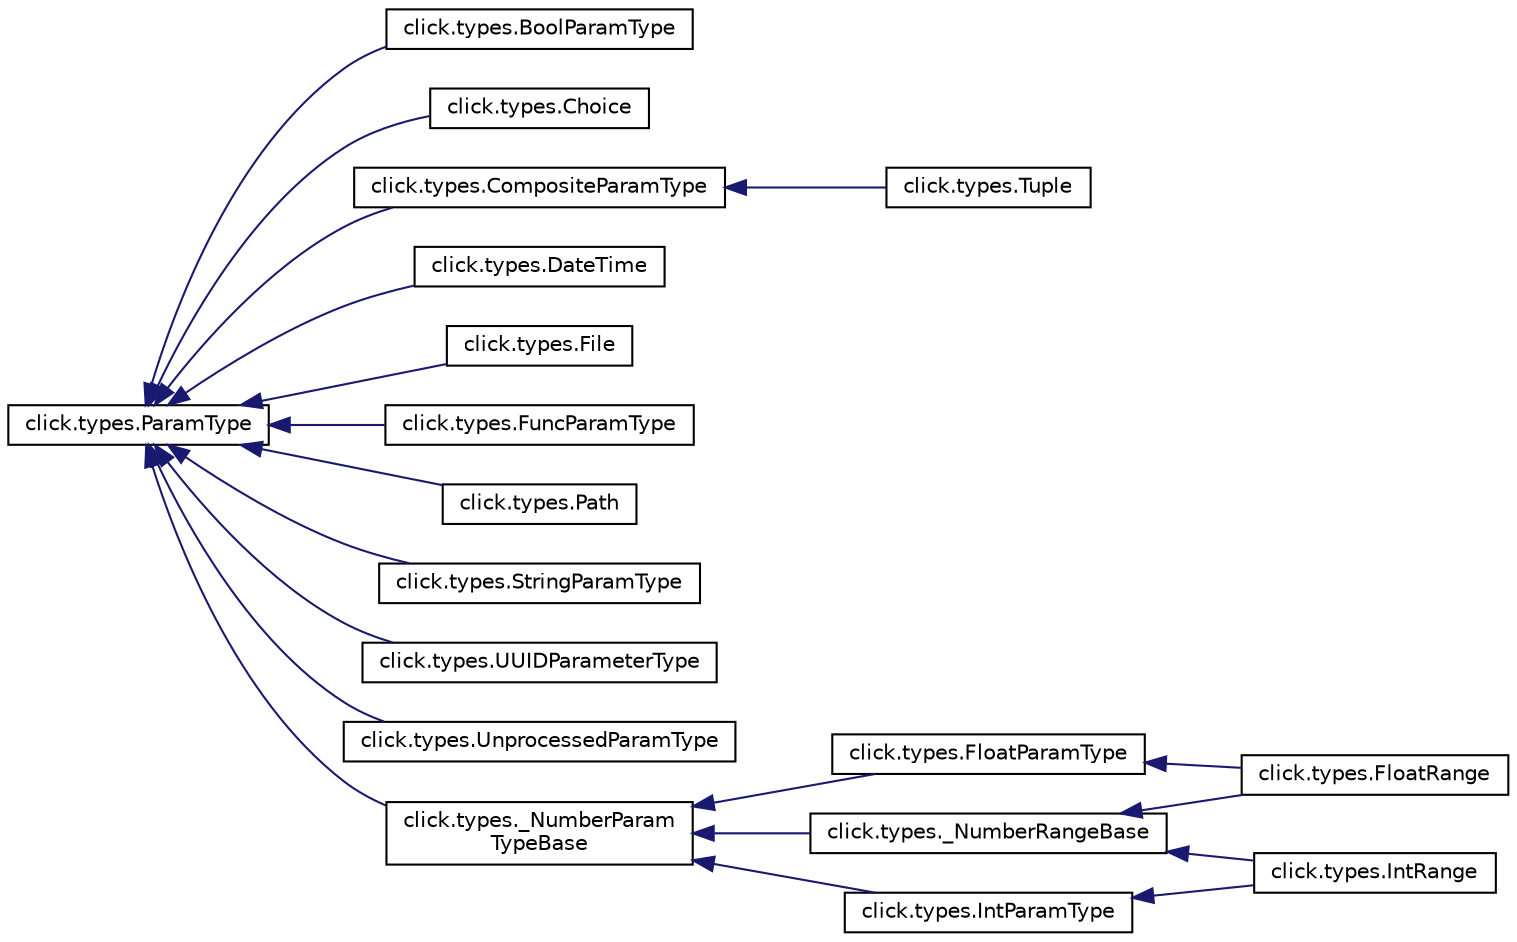 digraph "Graphical Class Hierarchy"
{
 // LATEX_PDF_SIZE
  edge [fontname="Helvetica",fontsize="10",labelfontname="Helvetica",labelfontsize="10"];
  node [fontname="Helvetica",fontsize="10",shape=record];
  rankdir="LR";
  Node0 [label="click.types.ParamType",height=0.2,width=0.4,color="black", fillcolor="white", style="filled",URL="$classclick_1_1types_1_1ParamType.html",tooltip=" "];
  Node0 -> Node1 [dir="back",color="midnightblue",fontsize="10",style="solid",fontname="Helvetica"];
  Node1 [label="click.types.BoolParamType",height=0.2,width=0.4,color="black", fillcolor="white", style="filled",URL="$classclick_1_1types_1_1BoolParamType.html",tooltip=" "];
  Node0 -> Node2 [dir="back",color="midnightblue",fontsize="10",style="solid",fontname="Helvetica"];
  Node2 [label="click.types.Choice",height=0.2,width=0.4,color="black", fillcolor="white", style="filled",URL="$classclick_1_1types_1_1Choice.html",tooltip=" "];
  Node0 -> Node3 [dir="back",color="midnightblue",fontsize="10",style="solid",fontname="Helvetica"];
  Node3 [label="click.types.CompositeParamType",height=0.2,width=0.4,color="black", fillcolor="white", style="filled",URL="$classclick_1_1types_1_1CompositeParamType.html",tooltip=" "];
  Node3 -> Node4 [dir="back",color="midnightblue",fontsize="10",style="solid",fontname="Helvetica"];
  Node4 [label="click.types.Tuple",height=0.2,width=0.4,color="black", fillcolor="white", style="filled",URL="$classclick_1_1types_1_1Tuple.html",tooltip=" "];
  Node0 -> Node5 [dir="back",color="midnightblue",fontsize="10",style="solid",fontname="Helvetica"];
  Node5 [label="click.types.DateTime",height=0.2,width=0.4,color="black", fillcolor="white", style="filled",URL="$classclick_1_1types_1_1DateTime.html",tooltip=" "];
  Node0 -> Node6 [dir="back",color="midnightblue",fontsize="10",style="solid",fontname="Helvetica"];
  Node6 [label="click.types.File",height=0.2,width=0.4,color="black", fillcolor="white", style="filled",URL="$classclick_1_1types_1_1File.html",tooltip=" "];
  Node0 -> Node7 [dir="back",color="midnightblue",fontsize="10",style="solid",fontname="Helvetica"];
  Node7 [label="click.types.FuncParamType",height=0.2,width=0.4,color="black", fillcolor="white", style="filled",URL="$classclick_1_1types_1_1FuncParamType.html",tooltip=" "];
  Node0 -> Node8 [dir="back",color="midnightblue",fontsize="10",style="solid",fontname="Helvetica"];
  Node8 [label="click.types.Path",height=0.2,width=0.4,color="black", fillcolor="white", style="filled",URL="$classclick_1_1types_1_1Path.html",tooltip=" "];
  Node0 -> Node9 [dir="back",color="midnightblue",fontsize="10",style="solid",fontname="Helvetica"];
  Node9 [label="click.types.StringParamType",height=0.2,width=0.4,color="black", fillcolor="white", style="filled",URL="$classclick_1_1types_1_1StringParamType.html",tooltip=" "];
  Node0 -> Node10 [dir="back",color="midnightblue",fontsize="10",style="solid",fontname="Helvetica"];
  Node10 [label="click.types.UUIDParameterType",height=0.2,width=0.4,color="black", fillcolor="white", style="filled",URL="$classclick_1_1types_1_1UUIDParameterType.html",tooltip=" "];
  Node0 -> Node11 [dir="back",color="midnightblue",fontsize="10",style="solid",fontname="Helvetica"];
  Node11 [label="click.types.UnprocessedParamType",height=0.2,width=0.4,color="black", fillcolor="white", style="filled",URL="$classclick_1_1types_1_1UnprocessedParamType.html",tooltip=" "];
  Node0 -> Node12 [dir="back",color="midnightblue",fontsize="10",style="solid",fontname="Helvetica"];
  Node12 [label="click.types._NumberParam\lTypeBase",height=0.2,width=0.4,color="black", fillcolor="white", style="filled",URL="$classclick_1_1types_1_1__NumberParamTypeBase.html",tooltip=" "];
  Node12 -> Node13 [dir="back",color="midnightblue",fontsize="10",style="solid",fontname="Helvetica"];
  Node13 [label="click.types.FloatParamType",height=0.2,width=0.4,color="black", fillcolor="white", style="filled",URL="$classclick_1_1types_1_1FloatParamType.html",tooltip=" "];
  Node13 -> Node14 [dir="back",color="midnightblue",fontsize="10",style="solid",fontname="Helvetica"];
  Node14 [label="click.types.FloatRange",height=0.2,width=0.4,color="black", fillcolor="white", style="filled",URL="$classclick_1_1types_1_1FloatRange.html",tooltip=" "];
  Node12 -> Node15 [dir="back",color="midnightblue",fontsize="10",style="solid",fontname="Helvetica"];
  Node15 [label="click.types.IntParamType",height=0.2,width=0.4,color="black", fillcolor="white", style="filled",URL="$classclick_1_1types_1_1IntParamType.html",tooltip=" "];
  Node15 -> Node16 [dir="back",color="midnightblue",fontsize="10",style="solid",fontname="Helvetica"];
  Node16 [label="click.types.IntRange",height=0.2,width=0.4,color="black", fillcolor="white", style="filled",URL="$classclick_1_1types_1_1IntRange.html",tooltip=" "];
  Node12 -> Node17 [dir="back",color="midnightblue",fontsize="10",style="solid",fontname="Helvetica"];
  Node17 [label="click.types._NumberRangeBase",height=0.2,width=0.4,color="black", fillcolor="white", style="filled",URL="$classclick_1_1types_1_1__NumberRangeBase.html",tooltip=" "];
  Node17 -> Node14 [dir="back",color="midnightblue",fontsize="10",style="solid",fontname="Helvetica"];
  Node17 -> Node16 [dir="back",color="midnightblue",fontsize="10",style="solid",fontname="Helvetica"];
}
